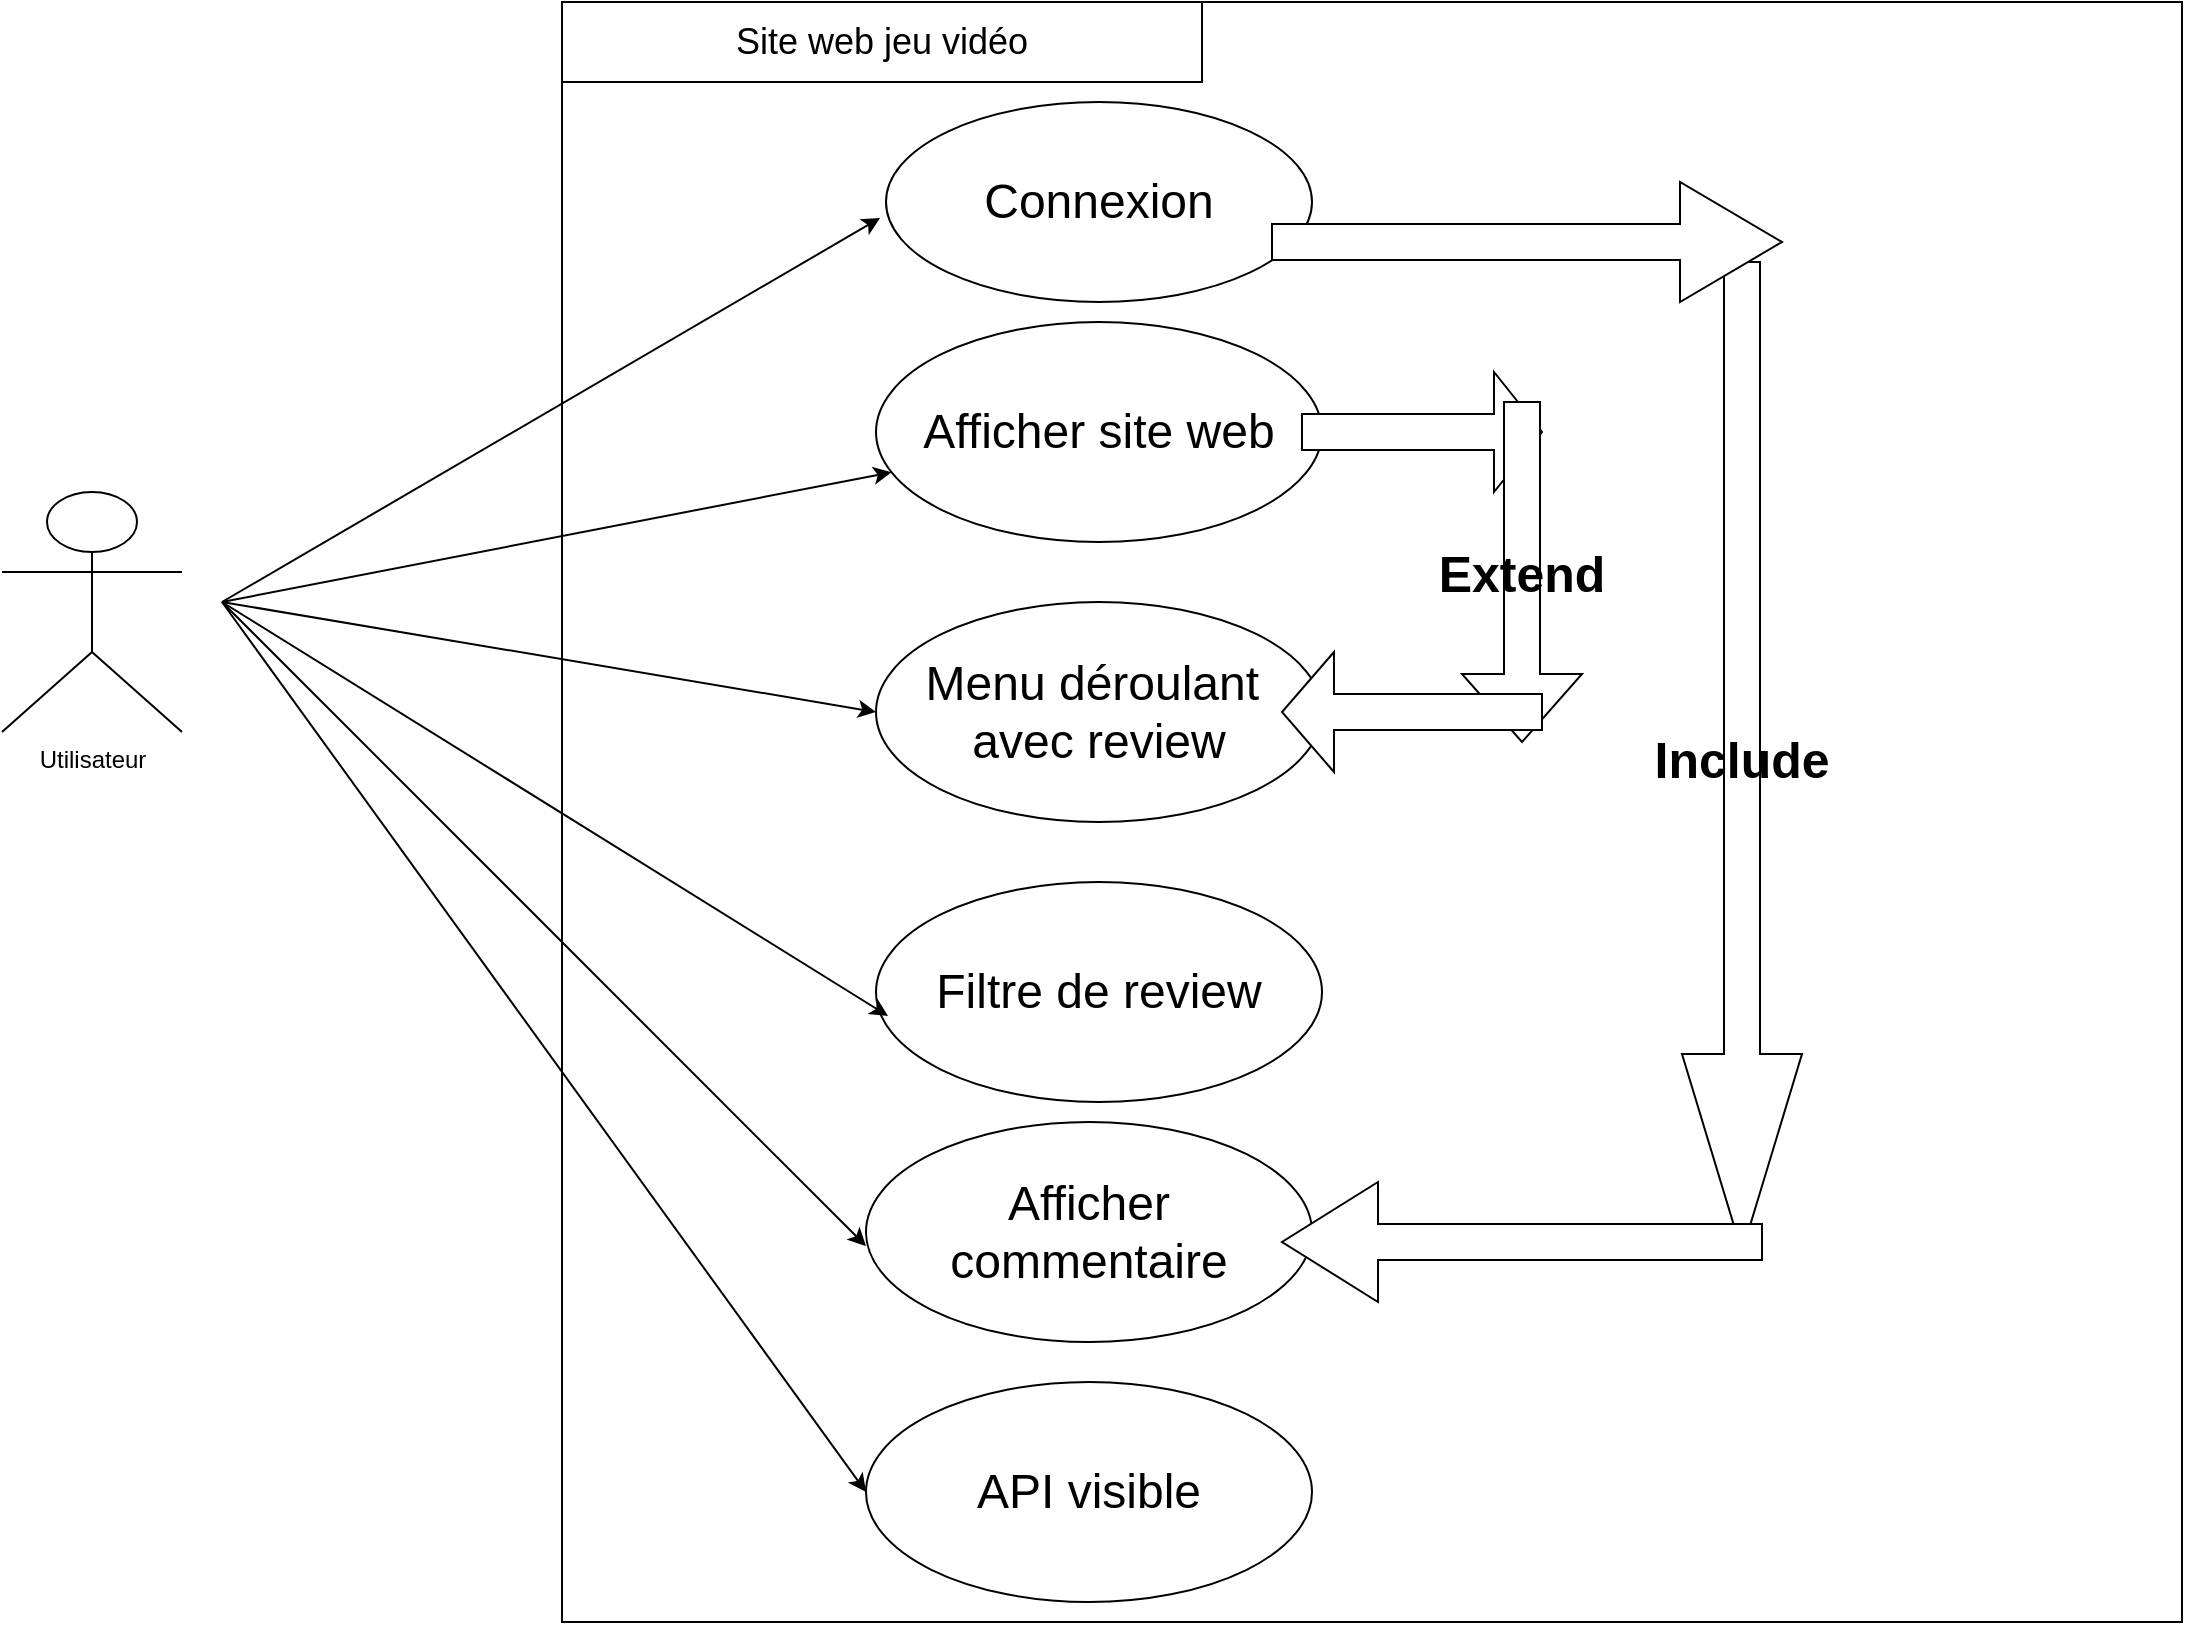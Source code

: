 <mxfile version="28.2.7">
  <diagram name="Page-1" id="wTuVM8rvxRAYy204aHr7">
    <mxGraphModel dx="1678" dy="924" grid="1" gridSize="10" guides="1" tooltips="1" connect="1" arrows="1" fold="1" page="1" pageScale="1" pageWidth="827" pageHeight="1169" math="0" shadow="0">
      <root>
        <mxCell id="0" />
        <mxCell id="1" parent="0" />
        <mxCell id="_MuA-XIjGsqE9UW4ploj-3" value="" style="whiteSpace=wrap;html=1;aspect=fixed;" vertex="1" parent="1">
          <mxGeometry x="440" y="60" width="810" height="810" as="geometry" />
        </mxCell>
        <mxCell id="_MuA-XIjGsqE9UW4ploj-4" value="Utilisateur" style="shape=umlActor;verticalLabelPosition=bottom;verticalAlign=top;html=1;outlineConnect=0;" vertex="1" parent="1">
          <mxGeometry x="160" y="305" width="90" height="120" as="geometry" />
        </mxCell>
        <mxCell id="_MuA-XIjGsqE9UW4ploj-8" value="&lt;font style=&quot;font-size: 18px;&quot;&gt;Site web jeu vidéo&lt;/font&gt;" style="rounded=0;whiteSpace=wrap;html=1;" vertex="1" parent="1">
          <mxGeometry x="440" y="60" width="320" height="40" as="geometry" />
        </mxCell>
        <mxCell id="_MuA-XIjGsqE9UW4ploj-14" value="&lt;font style=&quot;font-size: 24px;&quot;&gt;Connexion&lt;/font&gt;" style="ellipse;whiteSpace=wrap;html=1;" vertex="1" parent="1">
          <mxGeometry x="602" y="110" width="213" height="100" as="geometry" />
        </mxCell>
        <mxCell id="_MuA-XIjGsqE9UW4ploj-15" value="&lt;span style=&quot;font-size: 24px;&quot;&gt;Afficher site web&lt;/span&gt;" style="ellipse;whiteSpace=wrap;html=1;" vertex="1" parent="1">
          <mxGeometry x="597" y="220" width="223" height="110" as="geometry" />
        </mxCell>
        <mxCell id="_MuA-XIjGsqE9UW4ploj-16" value="&lt;span style=&quot;font-size: 24px;&quot;&gt;Menu déroulant&amp;nbsp;&lt;/span&gt;&lt;div&gt;&lt;span style=&quot;font-size: 24px;&quot;&gt;avec review&lt;/span&gt;&lt;/div&gt;" style="ellipse;whiteSpace=wrap;html=1;" vertex="1" parent="1">
          <mxGeometry x="597" y="360" width="223" height="110" as="geometry" />
        </mxCell>
        <mxCell id="_MuA-XIjGsqE9UW4ploj-17" value="&lt;span style=&quot;font-size: 24px;&quot;&gt;Filtre de review&lt;/span&gt;" style="ellipse;whiteSpace=wrap;html=1;" vertex="1" parent="1">
          <mxGeometry x="597" y="500" width="223" height="110" as="geometry" />
        </mxCell>
        <mxCell id="_MuA-XIjGsqE9UW4ploj-18" value="&lt;span style=&quot;font-size: 24px;&quot;&gt;Afficher commentaire&lt;/span&gt;" style="ellipse;whiteSpace=wrap;html=1;" vertex="1" parent="1">
          <mxGeometry x="592" y="620" width="223" height="110" as="geometry" />
        </mxCell>
        <mxCell id="_MuA-XIjGsqE9UW4ploj-19" value="&lt;span style=&quot;font-size: 24px;&quot;&gt;API visible&lt;/span&gt;" style="ellipse;whiteSpace=wrap;html=1;" vertex="1" parent="1">
          <mxGeometry x="592" y="750" width="223" height="110" as="geometry" />
        </mxCell>
        <mxCell id="_MuA-XIjGsqE9UW4ploj-22" value="" style="endArrow=classic;html=1;rounded=0;entryX=-0.014;entryY=0.58;entryDx=0;entryDy=0;entryPerimeter=0;" edge="1" parent="1" target="_MuA-XIjGsqE9UW4ploj-14">
          <mxGeometry width="50" height="50" relative="1" as="geometry">
            <mxPoint x="270" y="360" as="sourcePoint" />
            <mxPoint x="320" y="310" as="targetPoint" />
          </mxGeometry>
        </mxCell>
        <mxCell id="_MuA-XIjGsqE9UW4ploj-23" value="" style="endArrow=classic;html=1;rounded=0;" edge="1" parent="1" target="_MuA-XIjGsqE9UW4ploj-15">
          <mxGeometry width="50" height="50" relative="1" as="geometry">
            <mxPoint x="270" y="360" as="sourcePoint" />
            <mxPoint x="592" y="233" as="targetPoint" />
          </mxGeometry>
        </mxCell>
        <mxCell id="_MuA-XIjGsqE9UW4ploj-24" value="" style="endArrow=classic;html=1;rounded=0;entryX=0;entryY=0.5;entryDx=0;entryDy=0;" edge="1" parent="1" target="_MuA-XIjGsqE9UW4ploj-16">
          <mxGeometry width="50" height="50" relative="1" as="geometry">
            <mxPoint x="270" y="360" as="sourcePoint" />
            <mxPoint x="320" y="310" as="targetPoint" />
          </mxGeometry>
        </mxCell>
        <mxCell id="_MuA-XIjGsqE9UW4ploj-25" value="" style="endArrow=classic;html=1;rounded=0;entryX=0.027;entryY=0.609;entryDx=0;entryDy=0;entryPerimeter=0;" edge="1" parent="1" target="_MuA-XIjGsqE9UW4ploj-17">
          <mxGeometry width="50" height="50" relative="1" as="geometry">
            <mxPoint x="270" y="360" as="sourcePoint" />
            <mxPoint x="509" y="459" as="targetPoint" />
          </mxGeometry>
        </mxCell>
        <mxCell id="_MuA-XIjGsqE9UW4ploj-26" value="" style="endArrow=classic;html=1;rounded=0;entryX=0;entryY=0.564;entryDx=0;entryDy=0;entryPerimeter=0;" edge="1" parent="1" target="_MuA-XIjGsqE9UW4ploj-18">
          <mxGeometry width="50" height="50" relative="1" as="geometry">
            <mxPoint x="270" y="360" as="sourcePoint" />
            <mxPoint x="592" y="660" as="targetPoint" />
          </mxGeometry>
        </mxCell>
        <mxCell id="_MuA-XIjGsqE9UW4ploj-27" value="" style="endArrow=classic;html=1;rounded=0;entryX=0;entryY=0.5;entryDx=0;entryDy=0;" edge="1" parent="1" target="_MuA-XIjGsqE9UW4ploj-19">
          <mxGeometry width="50" height="50" relative="1" as="geometry">
            <mxPoint x="270" y="360" as="sourcePoint" />
            <mxPoint x="499" y="640" as="targetPoint" />
          </mxGeometry>
        </mxCell>
        <mxCell id="_MuA-XIjGsqE9UW4ploj-30" value="&lt;font style=&quot;font-size: 25px;&quot;&gt;&lt;b&gt;Include&lt;/b&gt;&lt;/font&gt;" style="shape=singleArrow;direction=south;whiteSpace=wrap;html=1;" vertex="1" parent="1">
          <mxGeometry x="1000" y="190" width="60" height="495" as="geometry" />
        </mxCell>
        <mxCell id="_MuA-XIjGsqE9UW4ploj-31" value="" style="shape=singleArrow;whiteSpace=wrap;html=1;" vertex="1" parent="1">
          <mxGeometry x="795" y="150" width="255" height="60" as="geometry" />
        </mxCell>
        <mxCell id="_MuA-XIjGsqE9UW4ploj-32" value="" style="shape=singleArrow;direction=west;whiteSpace=wrap;html=1;" vertex="1" parent="1">
          <mxGeometry x="800" y="650" width="240" height="60" as="geometry" />
        </mxCell>
        <mxCell id="_MuA-XIjGsqE9UW4ploj-33" value="" style="shape=singleArrow;whiteSpace=wrap;html=1;" vertex="1" parent="1">
          <mxGeometry x="810" y="245" width="120" height="60" as="geometry" />
        </mxCell>
        <mxCell id="_MuA-XIjGsqE9UW4ploj-34" value="&lt;font style=&quot;font-size: 25px;&quot;&gt;&lt;b&gt;Extend&lt;/b&gt;&lt;/font&gt;" style="shape=singleArrow;direction=south;whiteSpace=wrap;html=1;" vertex="1" parent="1">
          <mxGeometry x="890" y="260" width="60" height="170" as="geometry" />
        </mxCell>
        <mxCell id="_MuA-XIjGsqE9UW4ploj-36" value="" style="shape=singleArrow;direction=west;whiteSpace=wrap;html=1;" vertex="1" parent="1">
          <mxGeometry x="800" y="385" width="130" height="60" as="geometry" />
        </mxCell>
      </root>
    </mxGraphModel>
  </diagram>
</mxfile>
